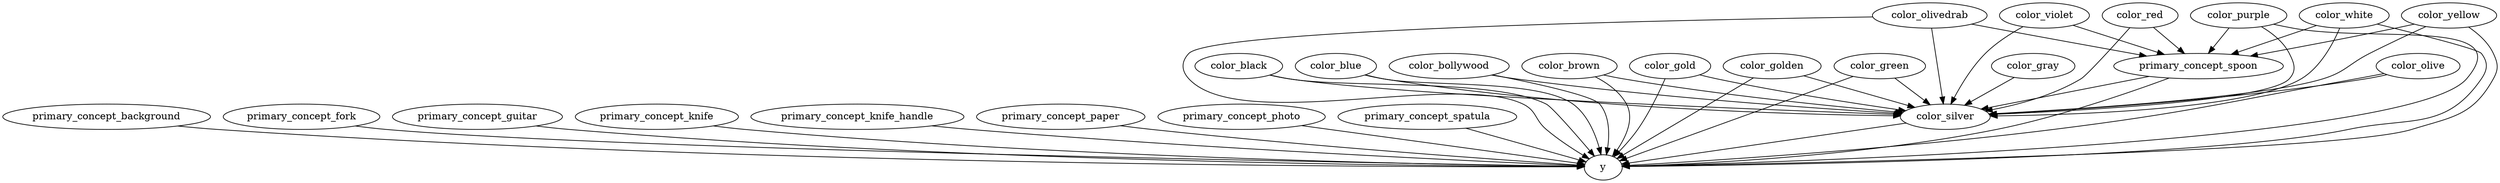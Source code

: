 strict digraph  {
primary_concept_background;
y;
primary_concept_fork;
primary_concept_guitar;
primary_concept_knife;
primary_concept_knife_handle;
primary_concept_paper;
primary_concept_photo;
primary_concept_spatula;
primary_concept_spoon;
color_black;
color_blue;
color_bollywood;
color_brown;
color_gold;
color_golden;
color_green;
color_olive;
color_olivedrab;
color_purple;
color_silver;
color_white;
color_yellow;
color_red;
color_violet;
color_gray;
primary_concept_background -> y;
primary_concept_fork -> y;
primary_concept_guitar -> y;
primary_concept_knife -> y;
primary_concept_knife_handle -> y;
primary_concept_paper -> y;
primary_concept_photo -> y;
primary_concept_spatula -> y;
primary_concept_spoon -> y;
primary_concept_spoon -> color_silver;
color_black -> y;
color_black -> color_silver;
color_blue -> y;
color_blue -> color_silver;
color_bollywood -> y;
color_bollywood -> color_silver;
color_brown -> y;
color_brown -> color_silver;
color_gold -> y;
color_gold -> color_silver;
color_golden -> y;
color_golden -> color_silver;
color_green -> y;
color_green -> color_silver;
color_olive -> y;
color_olive -> color_silver;
color_olivedrab -> y;
color_olivedrab -> primary_concept_spoon;
color_olivedrab -> color_silver;
color_purple -> y;
color_purple -> primary_concept_spoon;
color_purple -> color_silver;
color_silver -> y;
color_white -> y;
color_white -> primary_concept_spoon;
color_white -> color_silver;
color_yellow -> y;
color_yellow -> primary_concept_spoon;
color_yellow -> color_silver;
color_red -> primary_concept_spoon;
color_red -> color_silver;
color_violet -> primary_concept_spoon;
color_violet -> color_silver;
color_gray -> color_silver;
}
